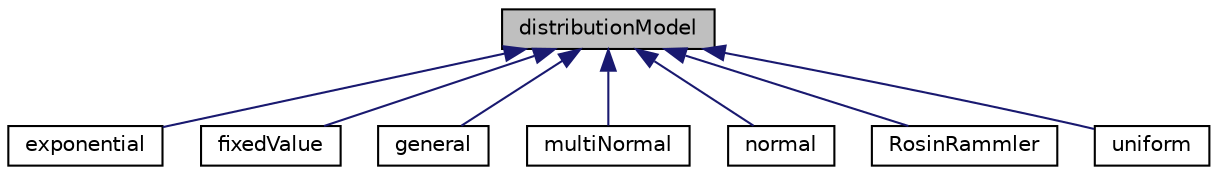 digraph "distributionModel"
{
  bgcolor="transparent";
  edge [fontname="Helvetica",fontsize="10",labelfontname="Helvetica",labelfontsize="10"];
  node [fontname="Helvetica",fontsize="10",shape=record];
  Node1 [label="distributionModel",height=0.2,width=0.4,color="black", fillcolor="grey75", style="filled", fontcolor="black"];
  Node1 -> Node2 [dir="back",color="midnightblue",fontsize="10",style="solid",fontname="Helvetica"];
  Node2 [label="exponential",height=0.2,width=0.4,color="black",URL="$a00698.html"];
  Node1 -> Node3 [dir="back",color="midnightblue",fontsize="10",style="solid",fontname="Helvetica"];
  Node3 [label="fixedValue",height=0.2,width=0.4,color="black",URL="$a00847.html"];
  Node1 -> Node4 [dir="back",color="midnightblue",fontsize="10",style="solid",fontname="Helvetica"];
  Node4 [label="general",height=0.2,width=0.4,color="black",URL="$a00921.html"];
  Node1 -> Node5 [dir="back",color="midnightblue",fontsize="10",style="solid",fontname="Helvetica"];
  Node5 [label="multiNormal",height=0.2,width=0.4,color="black",URL="$a01582.html"];
  Node1 -> Node6 [dir="back",color="midnightblue",fontsize="10",style="solid",fontname="Helvetica"];
  Node6 [label="normal",height=0.2,width=0.4,color="black",URL="$a01681.html"];
  Node1 -> Node7 [dir="back",color="midnightblue",fontsize="10",style="solid",fontname="Helvetica"];
  Node7 [label="RosinRammler",height=0.2,width=0.4,color="black",URL="$a02268.html"];
  Node1 -> Node8 [dir="back",color="midnightblue",fontsize="10",style="solid",fontname="Helvetica"];
  Node8 [label="uniform",height=0.2,width=0.4,color="black",URL="$a02836.html"];
}

